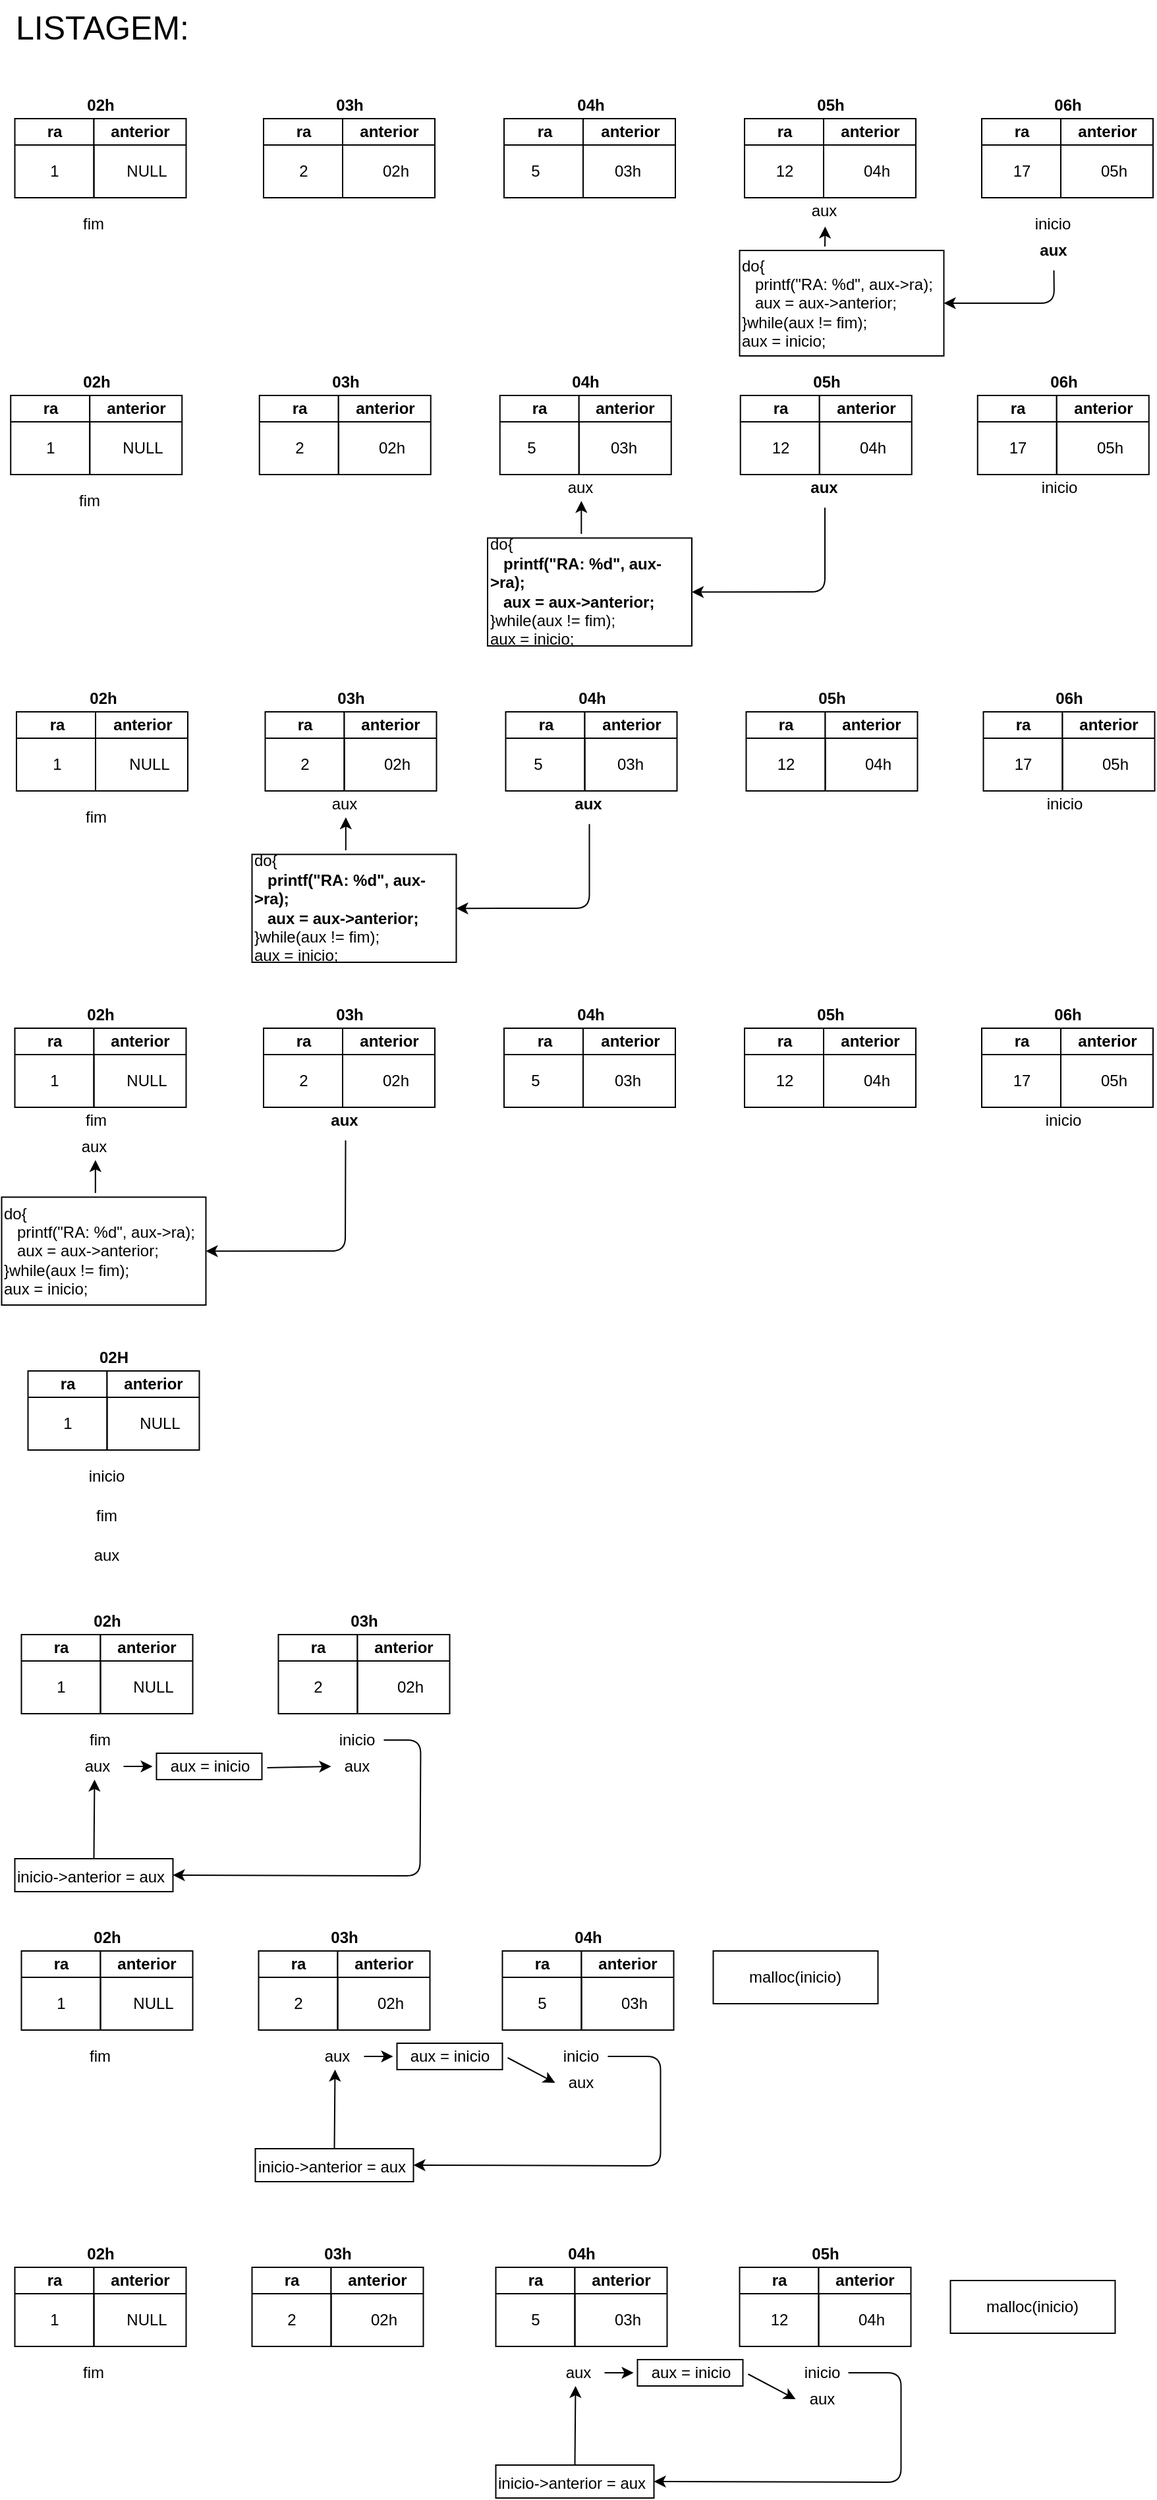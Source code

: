 <mxfile version="13.7.5" type="device"><diagram id="vBoAMnbBVa97UZz-HXDr" name="Page-1"><mxGraphModel dx="2813" dy="2259" grid="1" gridSize="10" guides="1" tooltips="1" connect="1" arrows="1" fold="1" page="0" pageScale="1" pageWidth="827" pageHeight="1169" math="0" shadow="0"><root><mxCell id="0"/><mxCell id="1" parent="0"/><mxCell id="xFKZ6oZt-b82JiaPc8Wr-1" value="&lt;font style=&quot;font-size: 25px&quot;&gt;LISTAGEM:&lt;/font&gt;" style="text;html=1;strokeColor=none;fillColor=none;align=left;verticalAlign=middle;whiteSpace=wrap;rounded=0;strokeWidth=7;" vertex="1" parent="1"><mxGeometry x="-1440" y="-1560" width="410" height="40" as="geometry"/></mxCell><mxCell id="xFKZ6oZt-b82JiaPc8Wr-7" value="inicio" style="text;html=1;strokeColor=none;fillColor=none;align=center;verticalAlign=middle;whiteSpace=wrap;rounded=0;" vertex="1" parent="1"><mxGeometry x="-1388.75" y="-450" width="40" height="20" as="geometry"/></mxCell><mxCell id="xFKZ6oZt-b82JiaPc8Wr-8" value="fim" style="text;html=1;strokeColor=none;fillColor=none;align=center;verticalAlign=middle;whiteSpace=wrap;rounded=0;" vertex="1" parent="1"><mxGeometry x="-1388.75" y="-420" width="40" height="20" as="geometry"/></mxCell><mxCell id="xFKZ6oZt-b82JiaPc8Wr-9" value="aux" style="text;html=1;strokeColor=none;fillColor=none;align=center;verticalAlign=middle;whiteSpace=wrap;rounded=0;" vertex="1" parent="1"><mxGeometry x="-1388.75" y="-390" width="40" height="20" as="geometry"/></mxCell><mxCell id="xFKZ6oZt-b82JiaPc8Wr-10" value="NULL" style="text;html=1;align=center;verticalAlign=middle;resizable=0;points=[];autosize=1;" vertex="1" parent="1"><mxGeometry x="-1353.75" y="-490" width="50" height="20" as="geometry"/></mxCell><mxCell id="xFKZ6oZt-b82JiaPc8Wr-11" value="1" style="text;html=1;align=center;verticalAlign=middle;resizable=0;points=[];autosize=1;" vertex="1" parent="1"><mxGeometry x="-1408.75" y="-490" width="20" height="20" as="geometry"/></mxCell><mxCell id="xFKZ6oZt-b82JiaPc8Wr-39" value="NULL" style="text;html=1;align=center;verticalAlign=middle;resizable=0;points=[];autosize=1;" vertex="1" parent="1"><mxGeometry x="-1358.75" y="-290" width="50" height="20" as="geometry"/></mxCell><mxCell id="xFKZ6oZt-b82JiaPc8Wr-40" value="1" style="text;html=1;align=center;verticalAlign=middle;resizable=0;points=[];autosize=1;" vertex="1" parent="1"><mxGeometry x="-1413.75" y="-290" width="20" height="20" as="geometry"/></mxCell><mxCell id="xFKZ6oZt-b82JiaPc8Wr-53" value="fim" style="text;html=1;strokeColor=none;fillColor=none;align=center;verticalAlign=middle;whiteSpace=wrap;rounded=0;" vertex="1" parent="1"><mxGeometry x="-1393.75" y="-250" width="40" height="20" as="geometry"/></mxCell><mxCell id="xFKZ6oZt-b82JiaPc8Wr-55" value="02h" style="text;html=1;align=center;verticalAlign=middle;resizable=0;points=[];autosize=1;" vertex="1" parent="1"><mxGeometry x="-1158.75" y="-290" width="40" height="20" as="geometry"/></mxCell><mxCell id="xFKZ6oZt-b82JiaPc8Wr-56" value="2" style="text;html=1;align=center;verticalAlign=middle;resizable=0;points=[];autosize=1;" vertex="1" parent="1"><mxGeometry x="-1218.75" y="-290" width="20" height="20" as="geometry"/></mxCell><mxCell id="xFKZ6oZt-b82JiaPc8Wr-62" value="inicio" style="text;html=1;strokeColor=none;fillColor=none;align=center;verticalAlign=middle;whiteSpace=wrap;rounded=0;" vertex="1" parent="1"><mxGeometry x="-1028.75" y="-10" width="40" height="20" as="geometry"/></mxCell><mxCell id="xFKZ6oZt-b82JiaPc8Wr-63" value="NULL" style="text;html=1;align=center;verticalAlign=middle;resizable=0;points=[];autosize=1;" vertex="1" parent="1"><mxGeometry x="-1358.75" y="-50" width="50" height="20" as="geometry"/></mxCell><mxCell id="xFKZ6oZt-b82JiaPc8Wr-64" value="1" style="text;html=1;align=center;verticalAlign=middle;resizable=0;points=[];autosize=1;" vertex="1" parent="1"><mxGeometry x="-1413.75" y="-50" width="20" height="20" as="geometry"/></mxCell><mxCell id="xFKZ6oZt-b82JiaPc8Wr-68" value="fim" style="text;html=1;strokeColor=none;fillColor=none;align=center;verticalAlign=middle;whiteSpace=wrap;rounded=0;" vertex="1" parent="1"><mxGeometry x="-1393.75" y="-10" width="40" height="20" as="geometry"/></mxCell><mxCell id="xFKZ6oZt-b82JiaPc8Wr-69" value="aux" style="text;html=1;strokeColor=none;fillColor=none;align=center;verticalAlign=middle;whiteSpace=wrap;rounded=0;" vertex="1" parent="1"><mxGeometry x="-1028.75" y="10" width="40" height="20" as="geometry"/></mxCell><mxCell id="xFKZ6oZt-b82JiaPc8Wr-76" value="03h" style="text;html=1;align=center;verticalAlign=middle;resizable=0;points=[];autosize=1;" vertex="1" parent="1"><mxGeometry x="-988.75" y="-50" width="40" height="20" as="geometry"/></mxCell><mxCell id="xFKZ6oZt-b82JiaPc8Wr-77" value="5" style="text;html=1;align=center;verticalAlign=middle;resizable=0;points=[];autosize=1;" vertex="1" parent="1"><mxGeometry x="-1048.75" y="-50" width="20" height="20" as="geometry"/></mxCell><mxCell id="xFKZ6oZt-b82JiaPc8Wr-82" value="NULL" style="text;html=1;align=center;verticalAlign=middle;resizable=0;points=[];autosize=1;" vertex="1" parent="1"><mxGeometry x="-1363.75" y="190" width="50" height="20" as="geometry"/></mxCell><mxCell id="xFKZ6oZt-b82JiaPc8Wr-83" value="1" style="text;html=1;align=center;verticalAlign=middle;resizable=0;points=[];autosize=1;" vertex="1" parent="1"><mxGeometry x="-1418.75" y="190" width="20" height="20" as="geometry"/></mxCell><mxCell id="xFKZ6oZt-b82JiaPc8Wr-84" value="fim" style="text;html=1;strokeColor=none;fillColor=none;align=center;verticalAlign=middle;whiteSpace=wrap;rounded=0;" vertex="1" parent="1"><mxGeometry x="-1398.75" y="230" width="40" height="20" as="geometry"/></mxCell><mxCell id="xFKZ6oZt-b82JiaPc8Wr-90" value="03h" style="text;html=1;align=center;verticalAlign=middle;resizable=0;points=[];autosize=1;" vertex="1" parent="1"><mxGeometry x="-993.75" y="190" width="40" height="20" as="geometry"/></mxCell><mxCell id="xFKZ6oZt-b82JiaPc8Wr-91" value="5" style="text;html=1;align=center;verticalAlign=middle;resizable=0;points=[];autosize=1;" vertex="1" parent="1"><mxGeometry x="-1053.75" y="190" width="20" height="20" as="geometry"/></mxCell><mxCell id="xFKZ6oZt-b82JiaPc8Wr-109" value="&lt;div&gt;malloc(inicio)&lt;/div&gt;" style="text;html=1;fillColor=none;align=center;verticalAlign=middle;whiteSpace=wrap;rounded=0;strokeColor=#000000;" vertex="1" parent="1"><mxGeometry x="-908.75" y="-80" width="125" height="40" as="geometry"/></mxCell><mxCell id="xFKZ6oZt-b82JiaPc8Wr-111" value="NULL" style="text;html=1;align=center;verticalAlign=middle;resizable=0;points=[];autosize=1;" vertex="1" parent="1"><mxGeometry x="-1363.75" y="-1440" width="50" height="20" as="geometry"/></mxCell><mxCell id="xFKZ6oZt-b82JiaPc8Wr-112" value="1" style="text;html=1;align=center;verticalAlign=middle;resizable=0;points=[];autosize=1;" vertex="1" parent="1"><mxGeometry x="-1418.75" y="-1440" width="20" height="20" as="geometry"/></mxCell><mxCell id="xFKZ6oZt-b82JiaPc8Wr-113" value="fim" style="text;html=1;strokeColor=none;fillColor=none;align=center;verticalAlign=middle;whiteSpace=wrap;rounded=0;" vertex="1" parent="1"><mxGeometry x="-1398.75" y="-1400" width="40" height="20" as="geometry"/></mxCell><mxCell id="xFKZ6oZt-b82JiaPc8Wr-114" value="03h" style="text;html=1;align=center;verticalAlign=middle;resizable=0;points=[];autosize=1;" vertex="1" parent="1"><mxGeometry x="-993.75" y="-1440" width="40" height="20" as="geometry"/></mxCell><mxCell id="xFKZ6oZt-b82JiaPc8Wr-115" value="5" style="text;html=1;align=center;verticalAlign=middle;resizable=0;points=[];autosize=1;" vertex="1" parent="1"><mxGeometry x="-1053.75" y="-1440" width="20" height="20" as="geometry"/></mxCell><mxCell id="xFKZ6oZt-b82JiaPc8Wr-143" value="inicio-&amp;gt;anterior = aux" style="text;whiteSpace=wrap;html=1;strokeColor=#000000;" vertex="1" parent="1"><mxGeometry x="-1256.25" y="70" width="120" height="25" as="geometry"/></mxCell><mxCell id="xFKZ6oZt-b82JiaPc8Wr-144" value="" style="endArrow=classic;html=1;exitX=1;exitY=0.5;exitDx=0;exitDy=0;entryX=1;entryY=0.5;entryDx=0;entryDy=0;" edge="1" parent="1" source="xFKZ6oZt-b82JiaPc8Wr-62" target="xFKZ6oZt-b82JiaPc8Wr-143"><mxGeometry width="50" height="50" relative="1" as="geometry"><mxPoint x="-858.75" y="-10" as="sourcePoint"/><mxPoint x="-1108.75" y="20" as="targetPoint"/><Array as="points"><mxPoint x="-948.75"/><mxPoint x="-948.75" y="83"/></Array></mxGeometry></mxCell><mxCell id="xFKZ6oZt-b82JiaPc8Wr-146" value="aux" style="text;html=1;strokeColor=none;fillColor=none;align=center;verticalAlign=middle;whiteSpace=wrap;rounded=0;" vertex="1" parent="1"><mxGeometry x="-1213.75" y="-10" width="40" height="20" as="geometry"/></mxCell><mxCell id="xFKZ6oZt-b82JiaPc8Wr-148" value="" style="endArrow=classic;html=1;entryX=0.45;entryY=1;entryDx=0;entryDy=0;entryPerimeter=0;exitX=0.5;exitY=0;exitDx=0;exitDy=0;" edge="1" parent="1" source="xFKZ6oZt-b82JiaPc8Wr-143" target="xFKZ6oZt-b82JiaPc8Wr-146"><mxGeometry width="50" height="50" relative="1" as="geometry"><mxPoint x="-1196.25" y="60" as="sourcePoint"/><mxPoint x="-1195.75" y="20" as="targetPoint"/></mxGeometry></mxCell><mxCell id="xFKZ6oZt-b82JiaPc8Wr-151" value="aux = inicio" style="text;html=1;align=center;verticalAlign=middle;resizable=0;points=[];autosize=1;strokeColor=#000000;" vertex="1" parent="1"><mxGeometry x="-1148.75" y="-10" width="80" height="20" as="geometry"/></mxCell><mxCell id="xFKZ6oZt-b82JiaPc8Wr-154" value="" style="endArrow=classic;html=1;exitX=1;exitY=0.5;exitDx=0;exitDy=0;entryX=-0.037;entryY=0.5;entryDx=0;entryDy=0;entryPerimeter=0;" edge="1" parent="1" source="xFKZ6oZt-b82JiaPc8Wr-146" target="xFKZ6oZt-b82JiaPc8Wr-151"><mxGeometry width="50" height="50" relative="1" as="geometry"><mxPoint x="-648.75" y="40" as="sourcePoint"/><mxPoint x="-598.75" y="-10" as="targetPoint"/></mxGeometry></mxCell><mxCell id="xFKZ6oZt-b82JiaPc8Wr-155" value="" style="endArrow=classic;html=1;exitX=1.05;exitY=0.55;exitDx=0;exitDy=0;exitPerimeter=0;entryX=0;entryY=0.5;entryDx=0;entryDy=0;" edge="1" parent="1" source="xFKZ6oZt-b82JiaPc8Wr-151" target="xFKZ6oZt-b82JiaPc8Wr-69"><mxGeometry width="50" height="50" relative="1" as="geometry"><mxPoint x="-558.75" y="80" as="sourcePoint"/><mxPoint x="-508.75" y="30" as="targetPoint"/></mxGeometry></mxCell><mxCell id="xFKZ6oZt-b82JiaPc8Wr-157" value="inicio" style="text;html=1;strokeColor=none;fillColor=none;align=center;verticalAlign=middle;whiteSpace=wrap;rounded=0;" vertex="1" parent="1"><mxGeometry x="-1198.75" y="-250" width="40" height="20" as="geometry"/></mxCell><mxCell id="xFKZ6oZt-b82JiaPc8Wr-158" value="aux" style="text;html=1;strokeColor=none;fillColor=none;align=center;verticalAlign=middle;whiteSpace=wrap;rounded=0;" vertex="1" parent="1"><mxGeometry x="-1198.75" y="-230" width="40" height="20" as="geometry"/></mxCell><mxCell id="xFKZ6oZt-b82JiaPc8Wr-159" value="inicio-&amp;gt;anterior = aux" style="text;whiteSpace=wrap;html=1;strokeColor=#000000;" vertex="1" parent="1"><mxGeometry x="-1438.75" y="-150" width="120" height="25" as="geometry"/></mxCell><mxCell id="xFKZ6oZt-b82JiaPc8Wr-160" value="" style="endArrow=classic;html=1;entryX=1;entryY=0.5;entryDx=0;entryDy=0;" edge="1" target="xFKZ6oZt-b82JiaPc8Wr-159" parent="1"><mxGeometry width="50" height="50" relative="1" as="geometry"><mxPoint x="-1158.75" y="-240" as="sourcePoint"/><mxPoint x="-1291.25" y="-200" as="targetPoint"/><Array as="points"><mxPoint x="-1130.75" y="-240"/><mxPoint x="-1131.25" y="-137"/></Array></mxGeometry></mxCell><mxCell id="xFKZ6oZt-b82JiaPc8Wr-161" value="aux" style="text;html=1;strokeColor=none;fillColor=none;align=center;verticalAlign=middle;whiteSpace=wrap;rounded=0;fontStyle=0" vertex="1" parent="1"><mxGeometry x="-1396.25" y="-230" width="40" height="20" as="geometry"/></mxCell><mxCell id="xFKZ6oZt-b82JiaPc8Wr-162" value="" style="endArrow=classic;html=1;entryX=0.45;entryY=1;entryDx=0;entryDy=0;entryPerimeter=0;exitX=0.5;exitY=0;exitDx=0;exitDy=0;" edge="1" source="xFKZ6oZt-b82JiaPc8Wr-159" target="xFKZ6oZt-b82JiaPc8Wr-161" parent="1"><mxGeometry width="50" height="50" relative="1" as="geometry"><mxPoint x="-1378.75" y="-160" as="sourcePoint"/><mxPoint x="-1378.25" y="-200" as="targetPoint"/></mxGeometry></mxCell><mxCell id="xFKZ6oZt-b82JiaPc8Wr-163" value="aux = inicio" style="text;html=1;align=center;verticalAlign=middle;resizable=0;points=[];autosize=1;strokeColor=#000000;" vertex="1" parent="1"><mxGeometry x="-1331.25" y="-230" width="80" height="20" as="geometry"/></mxCell><mxCell id="xFKZ6oZt-b82JiaPc8Wr-164" value="" style="endArrow=classic;html=1;exitX=1;exitY=0.5;exitDx=0;exitDy=0;entryX=-0.037;entryY=0.5;entryDx=0;entryDy=0;entryPerimeter=0;" edge="1" source="xFKZ6oZt-b82JiaPc8Wr-161" target="xFKZ6oZt-b82JiaPc8Wr-163" parent="1"><mxGeometry width="50" height="50" relative="1" as="geometry"><mxPoint x="-831.25" y="-180" as="sourcePoint"/><mxPoint x="-781.25" y="-230" as="targetPoint"/></mxGeometry></mxCell><mxCell id="xFKZ6oZt-b82JiaPc8Wr-165" value="" style="endArrow=classic;html=1;exitX=1.05;exitY=0.55;exitDx=0;exitDy=0;exitPerimeter=0;entryX=0;entryY=0.5;entryDx=0;entryDy=0;" edge="1" source="xFKZ6oZt-b82JiaPc8Wr-163" target="xFKZ6oZt-b82JiaPc8Wr-158" parent="1"><mxGeometry width="50" height="50" relative="1" as="geometry"><mxPoint x="-741.25" y="-140" as="sourcePoint"/><mxPoint x="-691.25" y="-190" as="targetPoint"/></mxGeometry></mxCell><mxCell id="xFKZ6oZt-b82JiaPc8Wr-166" value="&lt;div&gt;malloc(inicio)&lt;/div&gt;" style="text;html=1;fillColor=none;align=center;verticalAlign=middle;whiteSpace=wrap;rounded=0;strokeColor=#000000;" vertex="1" parent="1"><mxGeometry x="-728.75" y="170" width="125" height="40" as="geometry"/></mxCell><mxCell id="xFKZ6oZt-b82JiaPc8Wr-167" value="inicio" style="text;html=1;strokeColor=none;fillColor=none;align=center;verticalAlign=middle;whiteSpace=wrap;rounded=0;" vertex="1" parent="1"><mxGeometry x="-846.25" y="230" width="40" height="20" as="geometry"/></mxCell><mxCell id="xFKZ6oZt-b82JiaPc8Wr-168" value="aux" style="text;html=1;strokeColor=none;fillColor=none;align=center;verticalAlign=middle;whiteSpace=wrap;rounded=0;" vertex="1" parent="1"><mxGeometry x="-846.25" y="250" width="40" height="20" as="geometry"/></mxCell><mxCell id="xFKZ6oZt-b82JiaPc8Wr-169" value="inicio-&amp;gt;anterior = aux" style="text;whiteSpace=wrap;html=1;strokeColor=#000000;" vertex="1" parent="1"><mxGeometry x="-1073.75" y="310" width="120" height="25" as="geometry"/></mxCell><mxCell id="xFKZ6oZt-b82JiaPc8Wr-170" value="" style="endArrow=classic;html=1;exitX=1;exitY=0.5;exitDx=0;exitDy=0;entryX=1;entryY=0.5;entryDx=0;entryDy=0;" edge="1" source="xFKZ6oZt-b82JiaPc8Wr-167" target="xFKZ6oZt-b82JiaPc8Wr-169" parent="1"><mxGeometry width="50" height="50" relative="1" as="geometry"><mxPoint x="-676.25" y="230" as="sourcePoint"/><mxPoint x="-926.25" y="260" as="targetPoint"/><Array as="points"><mxPoint x="-766.25" y="240"/><mxPoint x="-766.25" y="323"/></Array></mxGeometry></mxCell><mxCell id="xFKZ6oZt-b82JiaPc8Wr-171" value="aux" style="text;html=1;strokeColor=none;fillColor=none;align=center;verticalAlign=middle;whiteSpace=wrap;rounded=0;" vertex="1" parent="1"><mxGeometry x="-1031.25" y="230" width="40" height="20" as="geometry"/></mxCell><mxCell id="xFKZ6oZt-b82JiaPc8Wr-172" value="" style="endArrow=classic;html=1;entryX=0.45;entryY=1;entryDx=0;entryDy=0;entryPerimeter=0;exitX=0.5;exitY=0;exitDx=0;exitDy=0;" edge="1" source="xFKZ6oZt-b82JiaPc8Wr-169" target="xFKZ6oZt-b82JiaPc8Wr-171" parent="1"><mxGeometry width="50" height="50" relative="1" as="geometry"><mxPoint x="-1013.75" y="300" as="sourcePoint"/><mxPoint x="-1013.25" y="260" as="targetPoint"/></mxGeometry></mxCell><mxCell id="xFKZ6oZt-b82JiaPc8Wr-173" value="aux = inicio" style="text;html=1;align=center;verticalAlign=middle;resizable=0;points=[];autosize=1;strokeColor=#000000;" vertex="1" parent="1"><mxGeometry x="-966.25" y="230" width="80" height="20" as="geometry"/></mxCell><mxCell id="xFKZ6oZt-b82JiaPc8Wr-174" value="" style="endArrow=classic;html=1;exitX=1;exitY=0.5;exitDx=0;exitDy=0;entryX=-0.037;entryY=0.5;entryDx=0;entryDy=0;entryPerimeter=0;" edge="1" source="xFKZ6oZt-b82JiaPc8Wr-171" target="xFKZ6oZt-b82JiaPc8Wr-173" parent="1"><mxGeometry width="50" height="50" relative="1" as="geometry"><mxPoint x="-466.25" y="280" as="sourcePoint"/><mxPoint x="-416.25" y="230" as="targetPoint"/></mxGeometry></mxCell><mxCell id="xFKZ6oZt-b82JiaPc8Wr-175" value="" style="endArrow=classic;html=1;exitX=1.05;exitY=0.55;exitDx=0;exitDy=0;exitPerimeter=0;entryX=0;entryY=0.5;entryDx=0;entryDy=0;" edge="1" source="xFKZ6oZt-b82JiaPc8Wr-173" target="xFKZ6oZt-b82JiaPc8Wr-168" parent="1"><mxGeometry width="50" height="50" relative="1" as="geometry"><mxPoint x="-376.25" y="320" as="sourcePoint"/><mxPoint x="-326.25" y="270" as="targetPoint"/></mxGeometry></mxCell><mxCell id="xFKZ6oZt-b82JiaPc8Wr-176" value="inicio" style="text;html=1;strokeColor=none;fillColor=none;align=center;verticalAlign=middle;whiteSpace=wrap;rounded=0;" vertex="1" parent="1"><mxGeometry x="-671.25" y="-1400" width="40" height="20" as="geometry"/></mxCell><mxCell id="xFKZ6oZt-b82JiaPc8Wr-118" value="02h" style="swimlane;html=1;childLayout=stackLayout;resizeParent=1;resizeParentMax=0;startSize=20;strokeWidth=7;strokeColor=none;" vertex="1" parent="1"><mxGeometry x="-1438.75" y="-1490" width="130" height="80" as="geometry"/></mxCell><mxCell id="xFKZ6oZt-b82JiaPc8Wr-119" value="ra" style="swimlane;html=1;startSize=20;" vertex="1" parent="xFKZ6oZt-b82JiaPc8Wr-118"><mxGeometry y="20" width="60" height="60" as="geometry"/></mxCell><mxCell id="xFKZ6oZt-b82JiaPc8Wr-120" value="anterior" style="swimlane;html=1;startSize=20;" vertex="1" parent="xFKZ6oZt-b82JiaPc8Wr-118"><mxGeometry x="60" y="20" width="70" height="60" as="geometry"><mxRectangle x="60" y="20" width="30" height="60" as="alternateBounds"/></mxGeometry></mxCell><mxCell id="xFKZ6oZt-b82JiaPc8Wr-187" value="&lt;div&gt;aux&lt;/div&gt;" style="text;html=1;align=center;verticalAlign=middle;resizable=0;points=[];autosize=1;fontStyle=1" vertex="1" parent="1"><mxGeometry x="-671.25" y="-1380" width="40" height="20" as="geometry"/></mxCell><mxCell id="xFKZ6oZt-b82JiaPc8Wr-188" value="&lt;div align=&quot;left&quot;&gt;do{&lt;/div&gt;&lt;div align=&quot;left&quot;&gt;&amp;nbsp;&amp;nbsp; printf(&quot;RA: %d&quot;, aux-&amp;gt;ra);&lt;br&gt;&lt;/div&gt;&lt;div&gt;&amp;nbsp;&amp;nbsp; aux = aux-&amp;gt;anterior;&lt;/div&gt;&lt;div&gt;}while(aux != fim);&lt;/div&gt;&lt;div&gt;aux = inicio;&lt;br&gt;&lt;/div&gt;" style="text;html=1;fillColor=none;align=left;verticalAlign=middle;whiteSpace=wrap;rounded=0;strokeColor=#000000;" vertex="1" parent="1"><mxGeometry x="-888.75" y="-1370" width="155" height="80" as="geometry"/></mxCell><mxCell id="xFKZ6oZt-b82JiaPc8Wr-189" value="&lt;div&gt;aux&lt;/div&gt;" style="text;html=1;align=center;verticalAlign=middle;resizable=0;points=[];autosize=1;" vertex="1" parent="1"><mxGeometry x="-840" y="-1410" width="30" height="20" as="geometry"/></mxCell><mxCell id="xFKZ6oZt-b82JiaPc8Wr-129" value="05h" style="swimlane;html=1;childLayout=stackLayout;resizeParent=1;resizeParentMax=0;startSize=20;strokeWidth=7;strokeColor=none;" vertex="1" parent="1"><mxGeometry x="-885" y="-1490" width="130" height="80" as="geometry"/></mxCell><mxCell id="xFKZ6oZt-b82JiaPc8Wr-130" value="ra" style="swimlane;html=1;startSize=20;" vertex="1" parent="xFKZ6oZt-b82JiaPc8Wr-129"><mxGeometry y="20" width="60" height="60" as="geometry"/></mxCell><mxCell id="xFKZ6oZt-b82JiaPc8Wr-131" value="12" style="text;html=1;align=center;verticalAlign=middle;resizable=0;points=[];autosize=1;" vertex="1" parent="xFKZ6oZt-b82JiaPc8Wr-130"><mxGeometry x="15" y="30" width="30" height="20" as="geometry"/></mxCell><mxCell id="xFKZ6oZt-b82JiaPc8Wr-132" value="anterior" style="swimlane;html=1;startSize=20;" vertex="1" parent="xFKZ6oZt-b82JiaPc8Wr-129"><mxGeometry x="60" y="20" width="70" height="60" as="geometry"><mxRectangle x="60" y="20" width="30" height="60" as="alternateBounds"/></mxGeometry></mxCell><mxCell id="xFKZ6oZt-b82JiaPc8Wr-133" value="04h" style="text;html=1;align=center;verticalAlign=middle;resizable=0;points=[];autosize=1;" vertex="1" parent="xFKZ6oZt-b82JiaPc8Wr-132"><mxGeometry x="20" y="30" width="40" height="20" as="geometry"/></mxCell><mxCell id="xFKZ6oZt-b82JiaPc8Wr-121" value="04h" style="swimlane;html=1;childLayout=stackLayout;resizeParent=1;resizeParentMax=0;startSize=20;strokeWidth=7;strokeColor=none;" vertex="1" parent="1"><mxGeometry x="-1067.5" y="-1490" width="130" height="80" as="geometry"/></mxCell><mxCell id="xFKZ6oZt-b82JiaPc8Wr-122" value="ra" style="swimlane;html=1;startSize=20;" vertex="1" parent="xFKZ6oZt-b82JiaPc8Wr-121"><mxGeometry y="20" width="60" height="60" as="geometry"/></mxCell><mxCell id="xFKZ6oZt-b82JiaPc8Wr-123" value="anterior" style="swimlane;html=1;startSize=20;" vertex="1" parent="xFKZ6oZt-b82JiaPc8Wr-121"><mxGeometry x="60" y="20" width="70" height="60" as="geometry"><mxRectangle x="60" y="20" width="30" height="60" as="alternateBounds"/></mxGeometry></mxCell><mxCell id="xFKZ6oZt-b82JiaPc8Wr-124" value="03h" style="swimlane;html=1;childLayout=stackLayout;resizeParent=1;resizeParentMax=0;startSize=20;strokeWidth=7;strokeColor=none;" vertex="1" parent="1"><mxGeometry x="-1250" y="-1490" width="130" height="80" as="geometry"/></mxCell><mxCell id="xFKZ6oZt-b82JiaPc8Wr-125" value="ra" style="swimlane;html=1;startSize=20;" vertex="1" parent="xFKZ6oZt-b82JiaPc8Wr-124"><mxGeometry y="20" width="60" height="60" as="geometry"/></mxCell><mxCell id="xFKZ6oZt-b82JiaPc8Wr-126" value="2" style="text;html=1;align=center;verticalAlign=middle;resizable=0;points=[];autosize=1;" vertex="1" parent="xFKZ6oZt-b82JiaPc8Wr-125"><mxGeometry x="20" y="30" width="20" height="20" as="geometry"/></mxCell><mxCell id="xFKZ6oZt-b82JiaPc8Wr-127" value="anterior" style="swimlane;html=1;startSize=20;" vertex="1" parent="xFKZ6oZt-b82JiaPc8Wr-124"><mxGeometry x="60" y="20" width="70" height="60" as="geometry"><mxRectangle x="60" y="20" width="30" height="60" as="alternateBounds"/></mxGeometry></mxCell><mxCell id="xFKZ6oZt-b82JiaPc8Wr-128" value="02h" style="text;html=1;align=center;verticalAlign=middle;resizable=0;points=[];autosize=1;" vertex="1" parent="xFKZ6oZt-b82JiaPc8Wr-127"><mxGeometry x="20" y="30" width="40" height="20" as="geometry"/></mxCell><mxCell id="xFKZ6oZt-b82JiaPc8Wr-138" value="06h" style="swimlane;html=1;childLayout=stackLayout;resizeParent=1;resizeParentMax=0;startSize=20;strokeWidth=7;strokeColor=none;" vertex="1" parent="1"><mxGeometry x="-705" y="-1490" width="130" height="80" as="geometry"/></mxCell><mxCell id="xFKZ6oZt-b82JiaPc8Wr-139" value="ra" style="swimlane;html=1;startSize=20;" vertex="1" parent="xFKZ6oZt-b82JiaPc8Wr-138"><mxGeometry y="20" width="60" height="60" as="geometry"/></mxCell><mxCell id="xFKZ6oZt-b82JiaPc8Wr-140" value="17" style="text;html=1;align=center;verticalAlign=middle;resizable=0;points=[];autosize=1;" vertex="1" parent="xFKZ6oZt-b82JiaPc8Wr-139"><mxGeometry x="15" y="30" width="30" height="20" as="geometry"/></mxCell><mxCell id="xFKZ6oZt-b82JiaPc8Wr-141" value="anterior" style="swimlane;html=1;startSize=20;" vertex="1" parent="xFKZ6oZt-b82JiaPc8Wr-138"><mxGeometry x="60" y="20" width="70" height="60" as="geometry"><mxRectangle x="60" y="20" width="30" height="60" as="alternateBounds"/></mxGeometry></mxCell><mxCell id="xFKZ6oZt-b82JiaPc8Wr-142" value="05h" style="text;html=1;align=center;verticalAlign=middle;resizable=0;points=[];autosize=1;" vertex="1" parent="xFKZ6oZt-b82JiaPc8Wr-141"><mxGeometry x="20" y="30" width="40" height="20" as="geometry"/></mxCell><mxCell id="xFKZ6oZt-b82JiaPc8Wr-190" value="" style="endArrow=classic;html=1;exitX=0.525;exitY=1.258;exitDx=0;exitDy=0;exitPerimeter=0;entryX=1;entryY=0.5;entryDx=0;entryDy=0;" edge="1" parent="1" source="xFKZ6oZt-b82JiaPc8Wr-187" target="xFKZ6oZt-b82JiaPc8Wr-188"><mxGeometry width="50" height="50" relative="1" as="geometry"><mxPoint x="-590" y="-1280" as="sourcePoint"/><mxPoint x="-540" y="-1330" as="targetPoint"/><Array as="points"><mxPoint x="-650" y="-1330"/></Array></mxGeometry></mxCell><mxCell id="xFKZ6oZt-b82JiaPc8Wr-191" value="" style="endArrow=classic;html=1;entryX=0.539;entryY=1.092;entryDx=0;entryDy=0;entryPerimeter=0;" edge="1" parent="1" target="xFKZ6oZt-b82JiaPc8Wr-189"><mxGeometry width="50" height="50" relative="1" as="geometry"><mxPoint x="-824" y="-1373" as="sourcePoint"/><mxPoint x="-1020" y="-1300" as="targetPoint"/></mxGeometry></mxCell><mxCell id="xFKZ6oZt-b82JiaPc8Wr-192" value="NULL" style="text;html=1;align=center;verticalAlign=middle;resizable=0;points=[];autosize=1;" vertex="1" parent="1"><mxGeometry x="-1366.88" y="-1230" width="50" height="20" as="geometry"/></mxCell><mxCell id="xFKZ6oZt-b82JiaPc8Wr-193" value="1" style="text;html=1;align=center;verticalAlign=middle;resizable=0;points=[];autosize=1;" vertex="1" parent="1"><mxGeometry x="-1421.88" y="-1230" width="20" height="20" as="geometry"/></mxCell><mxCell id="xFKZ6oZt-b82JiaPc8Wr-194" value="fim" style="text;html=1;strokeColor=none;fillColor=none;align=center;verticalAlign=middle;whiteSpace=wrap;rounded=0;" vertex="1" parent="1"><mxGeometry x="-1401.88" y="-1190" width="40" height="20" as="geometry"/></mxCell><mxCell id="xFKZ6oZt-b82JiaPc8Wr-195" value="03h" style="text;html=1;align=center;verticalAlign=middle;resizable=0;points=[];autosize=1;" vertex="1" parent="1"><mxGeometry x="-996.88" y="-1230" width="40" height="20" as="geometry"/></mxCell><mxCell id="xFKZ6oZt-b82JiaPc8Wr-196" value="5" style="text;html=1;align=center;verticalAlign=middle;resizable=0;points=[];autosize=1;" vertex="1" parent="1"><mxGeometry x="-1056.88" y="-1230" width="20" height="20" as="geometry"/></mxCell><mxCell id="xFKZ6oZt-b82JiaPc8Wr-197" value="inicio" style="text;html=1;strokeColor=none;fillColor=none;align=center;verticalAlign=middle;whiteSpace=wrap;rounded=0;" vertex="1" parent="1"><mxGeometry x="-666.25" y="-1200" width="40" height="20" as="geometry"/></mxCell><mxCell id="xFKZ6oZt-b82JiaPc8Wr-201" value="&lt;div&gt;aux&lt;/div&gt;" style="text;html=1;align=center;verticalAlign=middle;resizable=0;points=[];autosize=1;fontStyle=1" vertex="1" parent="1"><mxGeometry x="-845" y="-1200" width="40" height="20" as="geometry"/></mxCell><mxCell id="xFKZ6oZt-b82JiaPc8Wr-202" value="&lt;div align=&quot;left&quot;&gt;do{&lt;/div&gt;&lt;div align=&quot;left&quot;&gt;&amp;nbsp;&amp;nbsp; &lt;b&gt;printf(&quot;RA: %d&quot;, aux-&amp;gt;ra);&lt;br&gt;&lt;/b&gt;&lt;/div&gt;&lt;div&gt;&lt;b&gt;&amp;nbsp;&amp;nbsp; aux = aux-&amp;gt;anterior;&lt;/b&gt;&lt;/div&gt;&lt;div&gt;}while(aux != fim);&lt;/div&gt;&lt;div&gt;aux = inicio;&lt;br&gt;&lt;/div&gt;" style="text;html=1;fillColor=none;align=left;verticalAlign=middle;whiteSpace=wrap;rounded=0;strokeColor=#000000;" vertex="1" parent="1"><mxGeometry x="-1080" y="-1151.84" width="155" height="81.84" as="geometry"/></mxCell><mxCell id="xFKZ6oZt-b82JiaPc8Wr-203" value="&lt;div&gt;aux&lt;/div&gt;" style="text;html=1;align=center;verticalAlign=middle;resizable=0;points=[];autosize=1;" vertex="1" parent="1"><mxGeometry x="-1025" y="-1200" width="30" height="20" as="geometry"/></mxCell><mxCell id="xFKZ6oZt-b82JiaPc8Wr-222" value="" style="endArrow=classic;html=1;exitX=0.525;exitY=1.258;exitDx=0;exitDy=0;exitPerimeter=0;entryX=1;entryY=0.5;entryDx=0;entryDy=0;" edge="1" source="xFKZ6oZt-b82JiaPc8Wr-201" target="xFKZ6oZt-b82JiaPc8Wr-202" parent="1"><mxGeometry width="50" height="50" relative="1" as="geometry"><mxPoint x="-775" y="-1071.84" as="sourcePoint"/><mxPoint x="-725" y="-1121.84" as="targetPoint"/><Array as="points"><mxPoint x="-824" y="-1111"/></Array></mxGeometry></mxCell><mxCell id="xFKZ6oZt-b82JiaPc8Wr-223" value="" style="endArrow=classic;html=1;entryX=0.539;entryY=1.092;entryDx=0;entryDy=0;entryPerimeter=0;exitX=0.459;exitY=-0.039;exitDx=0;exitDy=0;exitPerimeter=0;" edge="1" source="xFKZ6oZt-b82JiaPc8Wr-202" parent="1"><mxGeometry width="50" height="50" relative="1" as="geometry"><mxPoint x="-1009" y="-1161.84" as="sourcePoint"/><mxPoint x="-1008.83" y="-1180.0" as="targetPoint"/></mxGeometry></mxCell><mxCell id="xFKZ6oZt-b82JiaPc8Wr-198" value="02h" style="swimlane;html=1;childLayout=stackLayout;resizeParent=1;resizeParentMax=0;startSize=20;strokeWidth=7;strokeColor=none;" vertex="1" parent="1"><mxGeometry x="-1441.88" y="-1280" width="130" height="80" as="geometry"/></mxCell><mxCell id="xFKZ6oZt-b82JiaPc8Wr-199" value="ra" style="swimlane;html=1;startSize=20;" vertex="1" parent="xFKZ6oZt-b82JiaPc8Wr-198"><mxGeometry y="20" width="60" height="60" as="geometry"/></mxCell><mxCell id="xFKZ6oZt-b82JiaPc8Wr-200" value="anterior" style="swimlane;html=1;startSize=20;" vertex="1" parent="xFKZ6oZt-b82JiaPc8Wr-198"><mxGeometry x="60" y="20" width="70" height="60" as="geometry"><mxRectangle x="60" y="20" width="30" height="60" as="alternateBounds"/></mxGeometry></mxCell><mxCell id="xFKZ6oZt-b82JiaPc8Wr-204" value="05h" style="swimlane;html=1;childLayout=stackLayout;resizeParent=1;resizeParentMax=0;startSize=20;strokeWidth=7;strokeColor=none;" vertex="1" parent="1"><mxGeometry x="-888.13" y="-1280" width="130" height="80" as="geometry"/></mxCell><mxCell id="xFKZ6oZt-b82JiaPc8Wr-205" value="ra" style="swimlane;html=1;startSize=20;" vertex="1" parent="xFKZ6oZt-b82JiaPc8Wr-204"><mxGeometry y="20" width="60" height="60" as="geometry"/></mxCell><mxCell id="xFKZ6oZt-b82JiaPc8Wr-206" value="12" style="text;html=1;align=center;verticalAlign=middle;resizable=0;points=[];autosize=1;" vertex="1" parent="xFKZ6oZt-b82JiaPc8Wr-205"><mxGeometry x="15" y="30" width="30" height="20" as="geometry"/></mxCell><mxCell id="xFKZ6oZt-b82JiaPc8Wr-207" value="anterior" style="swimlane;html=1;startSize=20;" vertex="1" parent="xFKZ6oZt-b82JiaPc8Wr-204"><mxGeometry x="60" y="20" width="70" height="60" as="geometry"><mxRectangle x="60" y="20" width="30" height="60" as="alternateBounds"/></mxGeometry></mxCell><mxCell id="xFKZ6oZt-b82JiaPc8Wr-208" value="04h" style="text;html=1;align=center;verticalAlign=middle;resizable=0;points=[];autosize=1;" vertex="1" parent="xFKZ6oZt-b82JiaPc8Wr-207"><mxGeometry x="20" y="30" width="40" height="20" as="geometry"/></mxCell><mxCell id="xFKZ6oZt-b82JiaPc8Wr-209" value="04h" style="swimlane;html=1;childLayout=stackLayout;resizeParent=1;resizeParentMax=0;startSize=20;strokeWidth=7;strokeColor=none;" vertex="1" parent="1"><mxGeometry x="-1070.63" y="-1280" width="130" height="80" as="geometry"/></mxCell><mxCell id="xFKZ6oZt-b82JiaPc8Wr-210" value="ra" style="swimlane;html=1;startSize=20;" vertex="1" parent="xFKZ6oZt-b82JiaPc8Wr-209"><mxGeometry y="20" width="60" height="60" as="geometry"/></mxCell><mxCell id="xFKZ6oZt-b82JiaPc8Wr-211" value="anterior" style="swimlane;html=1;startSize=20;" vertex="1" parent="xFKZ6oZt-b82JiaPc8Wr-209"><mxGeometry x="60" y="20" width="70" height="60" as="geometry"><mxRectangle x="60" y="20" width="30" height="60" as="alternateBounds"/></mxGeometry></mxCell><mxCell id="xFKZ6oZt-b82JiaPc8Wr-212" value="03h" style="swimlane;html=1;childLayout=stackLayout;resizeParent=1;resizeParentMax=0;startSize=20;strokeWidth=7;strokeColor=none;" vertex="1" parent="1"><mxGeometry x="-1253.13" y="-1280" width="130" height="80" as="geometry"/></mxCell><mxCell id="xFKZ6oZt-b82JiaPc8Wr-213" value="ra" style="swimlane;html=1;startSize=20;" vertex="1" parent="xFKZ6oZt-b82JiaPc8Wr-212"><mxGeometry y="20" width="60" height="60" as="geometry"/></mxCell><mxCell id="xFKZ6oZt-b82JiaPc8Wr-214" value="2" style="text;html=1;align=center;verticalAlign=middle;resizable=0;points=[];autosize=1;" vertex="1" parent="xFKZ6oZt-b82JiaPc8Wr-213"><mxGeometry x="20" y="30" width="20" height="20" as="geometry"/></mxCell><mxCell id="xFKZ6oZt-b82JiaPc8Wr-215" value="anterior" style="swimlane;html=1;startSize=20;" vertex="1" parent="xFKZ6oZt-b82JiaPc8Wr-212"><mxGeometry x="60" y="20" width="70" height="60" as="geometry"><mxRectangle x="60" y="20" width="30" height="60" as="alternateBounds"/></mxGeometry></mxCell><mxCell id="xFKZ6oZt-b82JiaPc8Wr-216" value="02h" style="text;html=1;align=center;verticalAlign=middle;resizable=0;points=[];autosize=1;" vertex="1" parent="xFKZ6oZt-b82JiaPc8Wr-215"><mxGeometry x="20" y="30" width="40" height="20" as="geometry"/></mxCell><mxCell id="xFKZ6oZt-b82JiaPc8Wr-217" value="06h" style="swimlane;html=1;childLayout=stackLayout;resizeParent=1;resizeParentMax=0;startSize=20;strokeWidth=7;strokeColor=none;" vertex="1" parent="1"><mxGeometry x="-708.13" y="-1280" width="130" height="80" as="geometry"/></mxCell><mxCell id="xFKZ6oZt-b82JiaPc8Wr-218" value="ra" style="swimlane;html=1;startSize=20;" vertex="1" parent="xFKZ6oZt-b82JiaPc8Wr-217"><mxGeometry y="20" width="60" height="60" as="geometry"/></mxCell><mxCell id="xFKZ6oZt-b82JiaPc8Wr-219" value="17" style="text;html=1;align=center;verticalAlign=middle;resizable=0;points=[];autosize=1;" vertex="1" parent="xFKZ6oZt-b82JiaPc8Wr-218"><mxGeometry x="15" y="30" width="30" height="20" as="geometry"/></mxCell><mxCell id="xFKZ6oZt-b82JiaPc8Wr-220" value="anterior" style="swimlane;html=1;startSize=20;" vertex="1" parent="xFKZ6oZt-b82JiaPc8Wr-217"><mxGeometry x="60" y="20" width="70" height="60" as="geometry"><mxRectangle x="60" y="20" width="30" height="60" as="alternateBounds"/></mxGeometry></mxCell><mxCell id="xFKZ6oZt-b82JiaPc8Wr-221" value="05h" style="text;html=1;align=center;verticalAlign=middle;resizable=0;points=[];autosize=1;" vertex="1" parent="xFKZ6oZt-b82JiaPc8Wr-220"><mxGeometry x="20" y="30" width="40" height="20" as="geometry"/></mxCell><mxCell id="xFKZ6oZt-b82JiaPc8Wr-2" value="02H" style="swimlane;html=1;childLayout=stackLayout;resizeParent=1;resizeParentMax=0;startSize=20;strokeWidth=7;strokeColor=none;" vertex="1" parent="1"><mxGeometry x="-1428.75" y="-540" width="130" height="80" as="geometry"/></mxCell><mxCell id="xFKZ6oZt-b82JiaPc8Wr-3" value="ra" style="swimlane;html=1;startSize=20;" vertex="1" parent="xFKZ6oZt-b82JiaPc8Wr-2"><mxGeometry y="20" width="60" height="60" as="geometry"/></mxCell><mxCell id="xFKZ6oZt-b82JiaPc8Wr-4" value="anterior" style="swimlane;html=1;startSize=20;" vertex="1" parent="xFKZ6oZt-b82JiaPc8Wr-2"><mxGeometry x="60" y="20" width="70" height="60" as="geometry"><mxRectangle x="60" y="20" width="30" height="60" as="alternateBounds"/></mxGeometry></mxCell><mxCell id="xFKZ6oZt-b82JiaPc8Wr-41" value="02h" style="swimlane;html=1;childLayout=stackLayout;resizeParent=1;resizeParentMax=0;startSize=20;strokeWidth=7;strokeColor=none;" vertex="1" parent="1"><mxGeometry x="-1433.75" y="-340" width="130" height="80" as="geometry"/></mxCell><mxCell id="xFKZ6oZt-b82JiaPc8Wr-42" value="ra" style="swimlane;html=1;startSize=20;" vertex="1" parent="xFKZ6oZt-b82JiaPc8Wr-41"><mxGeometry y="20" width="60" height="60" as="geometry"/></mxCell><mxCell id="xFKZ6oZt-b82JiaPc8Wr-43" value="anterior" style="swimlane;html=1;startSize=20;" vertex="1" parent="xFKZ6oZt-b82JiaPc8Wr-41"><mxGeometry x="60" y="20" width="70" height="60" as="geometry"><mxRectangle x="60" y="20" width="30" height="60" as="alternateBounds"/></mxGeometry></mxCell><mxCell id="xFKZ6oZt-b82JiaPc8Wr-57" value="03h" style="swimlane;html=1;childLayout=stackLayout;resizeParent=1;resizeParentMax=0;startSize=20;strokeWidth=7;strokeColor=none;" vertex="1" parent="1"><mxGeometry x="-1238.75" y="-340" width="130" height="80" as="geometry"/></mxCell><mxCell id="xFKZ6oZt-b82JiaPc8Wr-58" value="ra" style="swimlane;html=1;startSize=20;" vertex="1" parent="xFKZ6oZt-b82JiaPc8Wr-57"><mxGeometry y="20" width="60" height="60" as="geometry"/></mxCell><mxCell id="xFKZ6oZt-b82JiaPc8Wr-59" value="anterior" style="swimlane;html=1;startSize=20;" vertex="1" parent="xFKZ6oZt-b82JiaPc8Wr-57"><mxGeometry x="60" y="20" width="70" height="60" as="geometry"><mxRectangle x="60" y="20" width="30" height="60" as="alternateBounds"/></mxGeometry></mxCell><mxCell id="xFKZ6oZt-b82JiaPc8Wr-65" value="02h" style="swimlane;html=1;childLayout=stackLayout;resizeParent=1;resizeParentMax=0;startSize=20;strokeWidth=7;strokeColor=none;" vertex="1" parent="1"><mxGeometry x="-1433.75" y="-100" width="130" height="80" as="geometry"/></mxCell><mxCell id="xFKZ6oZt-b82JiaPc8Wr-66" value="ra" style="swimlane;html=1;startSize=20;" vertex="1" parent="xFKZ6oZt-b82JiaPc8Wr-65"><mxGeometry y="20" width="60" height="60" as="geometry"/></mxCell><mxCell id="xFKZ6oZt-b82JiaPc8Wr-67" value="anterior" style="swimlane;html=1;startSize=20;" vertex="1" parent="xFKZ6oZt-b82JiaPc8Wr-65"><mxGeometry x="60" y="20" width="70" height="60" as="geometry"><mxRectangle x="60" y="20" width="30" height="60" as="alternateBounds"/></mxGeometry></mxCell><mxCell id="xFKZ6oZt-b82JiaPc8Wr-78" value="04h" style="swimlane;html=1;childLayout=stackLayout;resizeParent=1;resizeParentMax=0;startSize=20;strokeWidth=7;strokeColor=none;" vertex="1" parent="1"><mxGeometry x="-1068.75" y="-100" width="130" height="80" as="geometry"/></mxCell><mxCell id="xFKZ6oZt-b82JiaPc8Wr-79" value="ra" style="swimlane;html=1;startSize=20;" vertex="1" parent="xFKZ6oZt-b82JiaPc8Wr-78"><mxGeometry y="20" width="60" height="60" as="geometry"/></mxCell><mxCell id="xFKZ6oZt-b82JiaPc8Wr-80" value="anterior" style="swimlane;html=1;startSize=20;" vertex="1" parent="xFKZ6oZt-b82JiaPc8Wr-78"><mxGeometry x="60" y="20" width="70" height="60" as="geometry"><mxRectangle x="60" y="20" width="30" height="60" as="alternateBounds"/></mxGeometry></mxCell><mxCell id="xFKZ6oZt-b82JiaPc8Wr-72" value="03h" style="swimlane;html=1;childLayout=stackLayout;resizeParent=1;resizeParentMax=0;startSize=20;strokeWidth=7;strokeColor=none;" vertex="1" parent="1"><mxGeometry x="-1253.75" y="-100" width="130" height="80" as="geometry"/></mxCell><mxCell id="xFKZ6oZt-b82JiaPc8Wr-73" value="ra" style="swimlane;html=1;startSize=20;" vertex="1" parent="xFKZ6oZt-b82JiaPc8Wr-72"><mxGeometry y="20" width="60" height="60" as="geometry"/></mxCell><mxCell id="xFKZ6oZt-b82JiaPc8Wr-71" value="2" style="text;html=1;align=center;verticalAlign=middle;resizable=0;points=[];autosize=1;" vertex="1" parent="xFKZ6oZt-b82JiaPc8Wr-73"><mxGeometry x="20" y="30" width="20" height="20" as="geometry"/></mxCell><mxCell id="xFKZ6oZt-b82JiaPc8Wr-74" value="anterior" style="swimlane;html=1;startSize=20;" vertex="1" parent="xFKZ6oZt-b82JiaPc8Wr-72"><mxGeometry x="60" y="20" width="70" height="60" as="geometry"><mxRectangle x="60" y="20" width="30" height="60" as="alternateBounds"/></mxGeometry></mxCell><mxCell id="xFKZ6oZt-b82JiaPc8Wr-70" value="02h" style="text;html=1;align=center;verticalAlign=middle;resizable=0;points=[];autosize=1;" vertex="1" parent="xFKZ6oZt-b82JiaPc8Wr-74"><mxGeometry x="20" y="30" width="40" height="20" as="geometry"/></mxCell><mxCell id="xFKZ6oZt-b82JiaPc8Wr-87" value="02h" style="swimlane;html=1;childLayout=stackLayout;resizeParent=1;resizeParentMax=0;startSize=20;strokeWidth=7;strokeColor=none;" vertex="1" parent="1"><mxGeometry x="-1438.75" y="140" width="130" height="80" as="geometry"/></mxCell><mxCell id="xFKZ6oZt-b82JiaPc8Wr-88" value="ra" style="swimlane;html=1;startSize=20;" vertex="1" parent="xFKZ6oZt-b82JiaPc8Wr-87"><mxGeometry y="20" width="60" height="60" as="geometry"/></mxCell><mxCell id="xFKZ6oZt-b82JiaPc8Wr-89" value="anterior" style="swimlane;html=1;startSize=20;" vertex="1" parent="xFKZ6oZt-b82JiaPc8Wr-87"><mxGeometry x="60" y="20" width="70" height="60" as="geometry"><mxRectangle x="60" y="20" width="30" height="60" as="alternateBounds"/></mxGeometry></mxCell><mxCell id="xFKZ6oZt-b82JiaPc8Wr-92" value="04h" style="swimlane;html=1;childLayout=stackLayout;resizeParent=1;resizeParentMax=0;startSize=20;strokeWidth=7;strokeColor=none;" vertex="1" parent="1"><mxGeometry x="-1073.75" y="140" width="130" height="80" as="geometry"/></mxCell><mxCell id="xFKZ6oZt-b82JiaPc8Wr-93" value="ra" style="swimlane;html=1;startSize=20;" vertex="1" parent="xFKZ6oZt-b82JiaPc8Wr-92"><mxGeometry y="20" width="60" height="60" as="geometry"/></mxCell><mxCell id="xFKZ6oZt-b82JiaPc8Wr-94" value="anterior" style="swimlane;html=1;startSize=20;" vertex="1" parent="xFKZ6oZt-b82JiaPc8Wr-92"><mxGeometry x="60" y="20" width="70" height="60" as="geometry"><mxRectangle x="60" y="20" width="30" height="60" as="alternateBounds"/></mxGeometry></mxCell><mxCell id="xFKZ6oZt-b82JiaPc8Wr-95" value="03h" style="swimlane;html=1;childLayout=stackLayout;resizeParent=1;resizeParentMax=0;startSize=20;strokeWidth=7;strokeColor=none;" vertex="1" parent="1"><mxGeometry x="-1258.75" y="140" width="130" height="80" as="geometry"/></mxCell><mxCell id="xFKZ6oZt-b82JiaPc8Wr-96" value="ra" style="swimlane;html=1;startSize=20;" vertex="1" parent="xFKZ6oZt-b82JiaPc8Wr-95"><mxGeometry y="20" width="60" height="60" as="geometry"/></mxCell><mxCell id="xFKZ6oZt-b82JiaPc8Wr-97" value="2" style="text;html=1;align=center;verticalAlign=middle;resizable=0;points=[];autosize=1;" vertex="1" parent="xFKZ6oZt-b82JiaPc8Wr-96"><mxGeometry x="20" y="30" width="20" height="20" as="geometry"/></mxCell><mxCell id="xFKZ6oZt-b82JiaPc8Wr-98" value="anterior" style="swimlane;html=1;startSize=20;" vertex="1" parent="xFKZ6oZt-b82JiaPc8Wr-95"><mxGeometry x="60" y="20" width="70" height="60" as="geometry"><mxRectangle x="60" y="20" width="30" height="60" as="alternateBounds"/></mxGeometry></mxCell><mxCell id="xFKZ6oZt-b82JiaPc8Wr-99" value="02h" style="text;html=1;align=center;verticalAlign=middle;resizable=0;points=[];autosize=1;" vertex="1" parent="xFKZ6oZt-b82JiaPc8Wr-98"><mxGeometry x="20" y="30" width="40" height="20" as="geometry"/></mxCell><mxCell id="xFKZ6oZt-b82JiaPc8Wr-100" value="05h" style="swimlane;html=1;childLayout=stackLayout;resizeParent=1;resizeParentMax=0;startSize=20;strokeWidth=7;strokeColor=none;" vertex="1" parent="1"><mxGeometry x="-888.75" y="140" width="130" height="80" as="geometry"/></mxCell><mxCell id="xFKZ6oZt-b82JiaPc8Wr-101" value="ra" style="swimlane;html=1;startSize=20;" vertex="1" parent="xFKZ6oZt-b82JiaPc8Wr-100"><mxGeometry y="20" width="60" height="60" as="geometry"/></mxCell><mxCell id="xFKZ6oZt-b82JiaPc8Wr-102" value="12" style="text;html=1;align=center;verticalAlign=middle;resizable=0;points=[];autosize=1;" vertex="1" parent="xFKZ6oZt-b82JiaPc8Wr-101"><mxGeometry x="15" y="30" width="30" height="20" as="geometry"/></mxCell><mxCell id="xFKZ6oZt-b82JiaPc8Wr-103" value="anterior" style="swimlane;html=1;startSize=20;" vertex="1" parent="xFKZ6oZt-b82JiaPc8Wr-100"><mxGeometry x="60" y="20" width="70" height="60" as="geometry"><mxRectangle x="60" y="20" width="30" height="60" as="alternateBounds"/></mxGeometry></mxCell><mxCell id="xFKZ6oZt-b82JiaPc8Wr-104" value="04h" style="text;html=1;align=center;verticalAlign=middle;resizable=0;points=[];autosize=1;" vertex="1" parent="xFKZ6oZt-b82JiaPc8Wr-103"><mxGeometry x="20" y="30" width="40" height="20" as="geometry"/></mxCell><mxCell id="xFKZ6oZt-b82JiaPc8Wr-225" value="NULL" style="text;html=1;align=center;verticalAlign=middle;resizable=0;points=[];autosize=1;" vertex="1" parent="1"><mxGeometry x="-1362.5" y="-990" width="50" height="20" as="geometry"/></mxCell><mxCell id="xFKZ6oZt-b82JiaPc8Wr-226" value="1" style="text;html=1;align=center;verticalAlign=middle;resizable=0;points=[];autosize=1;" vertex="1" parent="1"><mxGeometry x="-1417.5" y="-990" width="20" height="20" as="geometry"/></mxCell><mxCell id="xFKZ6oZt-b82JiaPc8Wr-227" value="fim" style="text;html=1;strokeColor=none;fillColor=none;align=center;verticalAlign=middle;whiteSpace=wrap;rounded=0;" vertex="1" parent="1"><mxGeometry x="-1397.5" y="-950" width="40" height="20" as="geometry"/></mxCell><mxCell id="xFKZ6oZt-b82JiaPc8Wr-228" value="03h" style="text;html=1;align=center;verticalAlign=middle;resizable=0;points=[];autosize=1;" vertex="1" parent="1"><mxGeometry x="-992.5" y="-990" width="40" height="20" as="geometry"/></mxCell><mxCell id="xFKZ6oZt-b82JiaPc8Wr-229" value="5" style="text;html=1;align=center;verticalAlign=middle;resizable=0;points=[];autosize=1;" vertex="1" parent="1"><mxGeometry x="-1052.5" y="-990" width="20" height="20" as="geometry"/></mxCell><mxCell id="xFKZ6oZt-b82JiaPc8Wr-230" value="inicio" style="text;html=1;strokeColor=none;fillColor=none;align=center;verticalAlign=middle;whiteSpace=wrap;rounded=0;" vertex="1" parent="1"><mxGeometry x="-661.87" y="-960" width="40" height="20" as="geometry"/></mxCell><mxCell id="xFKZ6oZt-b82JiaPc8Wr-231" value="&lt;div&gt;aux&lt;/div&gt;" style="text;html=1;align=center;verticalAlign=middle;resizable=0;points=[];autosize=1;fontStyle=1" vertex="1" parent="1"><mxGeometry x="-1023.75" y="-960" width="40" height="20" as="geometry"/></mxCell><mxCell id="xFKZ6oZt-b82JiaPc8Wr-232" value="&lt;div align=&quot;left&quot;&gt;do{&lt;/div&gt;&lt;div align=&quot;left&quot;&gt;&amp;nbsp;&amp;nbsp; &lt;b&gt;printf(&quot;RA: %d&quot;, aux-&amp;gt;ra);&lt;br&gt;&lt;/b&gt;&lt;/div&gt;&lt;div&gt;&lt;b&gt;&amp;nbsp;&amp;nbsp; aux = aux-&amp;gt;anterior;&lt;/b&gt;&lt;/div&gt;&lt;div&gt;}while(aux != fim);&lt;/div&gt;&lt;div&gt;aux = inicio;&lt;br&gt;&lt;/div&gt;" style="text;html=1;fillColor=none;align=left;verticalAlign=middle;whiteSpace=wrap;rounded=0;strokeColor=#000000;" vertex="1" parent="1"><mxGeometry x="-1258.75" y="-911.84" width="155" height="81.84" as="geometry"/></mxCell><mxCell id="xFKZ6oZt-b82JiaPc8Wr-233" value="&lt;div&gt;aux&lt;/div&gt;" style="text;html=1;align=center;verticalAlign=middle;resizable=0;points=[];autosize=1;" vertex="1" parent="1"><mxGeometry x="-1203.75" y="-960" width="30" height="20" as="geometry"/></mxCell><mxCell id="xFKZ6oZt-b82JiaPc8Wr-234" value="" style="endArrow=classic;html=1;exitX=0.525;exitY=1.258;exitDx=0;exitDy=0;exitPerimeter=0;entryX=1;entryY=0.5;entryDx=0;entryDy=0;" edge="1" source="xFKZ6oZt-b82JiaPc8Wr-231" target="xFKZ6oZt-b82JiaPc8Wr-232" parent="1"><mxGeometry width="50" height="50" relative="1" as="geometry"><mxPoint x="-953.75" y="-831.84" as="sourcePoint"/><mxPoint x="-903.75" y="-881.84" as="targetPoint"/><Array as="points"><mxPoint x="-1002.75" y="-871"/></Array></mxGeometry></mxCell><mxCell id="xFKZ6oZt-b82JiaPc8Wr-235" value="" style="endArrow=classic;html=1;entryX=0.539;entryY=1.092;entryDx=0;entryDy=0;entryPerimeter=0;exitX=0.459;exitY=-0.039;exitDx=0;exitDy=0;exitPerimeter=0;" edge="1" source="xFKZ6oZt-b82JiaPc8Wr-232" parent="1"><mxGeometry width="50" height="50" relative="1" as="geometry"><mxPoint x="-1187.75" y="-921.84" as="sourcePoint"/><mxPoint x="-1187.58" y="-940.0" as="targetPoint"/></mxGeometry></mxCell><mxCell id="xFKZ6oZt-b82JiaPc8Wr-236" value="02h" style="swimlane;html=1;childLayout=stackLayout;resizeParent=1;resizeParentMax=0;startSize=20;strokeWidth=7;strokeColor=none;" vertex="1" parent="1"><mxGeometry x="-1437.5" y="-1040" width="130" height="80" as="geometry"/></mxCell><mxCell id="xFKZ6oZt-b82JiaPc8Wr-237" value="ra" style="swimlane;html=1;startSize=20;" vertex="1" parent="xFKZ6oZt-b82JiaPc8Wr-236"><mxGeometry y="20" width="60" height="60" as="geometry"/></mxCell><mxCell id="xFKZ6oZt-b82JiaPc8Wr-238" value="anterior" style="swimlane;html=1;startSize=20;" vertex="1" parent="xFKZ6oZt-b82JiaPc8Wr-236"><mxGeometry x="60" y="20" width="70" height="60" as="geometry"><mxRectangle x="60" y="20" width="30" height="60" as="alternateBounds"/></mxGeometry></mxCell><mxCell id="xFKZ6oZt-b82JiaPc8Wr-239" value="05h" style="swimlane;html=1;childLayout=stackLayout;resizeParent=1;resizeParentMax=0;startSize=20;strokeWidth=7;strokeColor=none;" vertex="1" parent="1"><mxGeometry x="-883.75" y="-1040" width="130" height="80" as="geometry"/></mxCell><mxCell id="xFKZ6oZt-b82JiaPc8Wr-240" value="ra" style="swimlane;html=1;startSize=20;" vertex="1" parent="xFKZ6oZt-b82JiaPc8Wr-239"><mxGeometry y="20" width="60" height="60" as="geometry"/></mxCell><mxCell id="xFKZ6oZt-b82JiaPc8Wr-241" value="12" style="text;html=1;align=center;verticalAlign=middle;resizable=0;points=[];autosize=1;" vertex="1" parent="xFKZ6oZt-b82JiaPc8Wr-240"><mxGeometry x="15" y="30" width="30" height="20" as="geometry"/></mxCell><mxCell id="xFKZ6oZt-b82JiaPc8Wr-242" value="anterior" style="swimlane;html=1;startSize=20;" vertex="1" parent="xFKZ6oZt-b82JiaPc8Wr-239"><mxGeometry x="60" y="20" width="70" height="60" as="geometry"><mxRectangle x="60" y="20" width="30" height="60" as="alternateBounds"/></mxGeometry></mxCell><mxCell id="xFKZ6oZt-b82JiaPc8Wr-243" value="04h" style="text;html=1;align=center;verticalAlign=middle;resizable=0;points=[];autosize=1;" vertex="1" parent="xFKZ6oZt-b82JiaPc8Wr-242"><mxGeometry x="20" y="30" width="40" height="20" as="geometry"/></mxCell><mxCell id="xFKZ6oZt-b82JiaPc8Wr-244" value="04h" style="swimlane;html=1;childLayout=stackLayout;resizeParent=1;resizeParentMax=0;startSize=20;strokeWidth=7;strokeColor=none;" vertex="1" parent="1"><mxGeometry x="-1066.25" y="-1040" width="130" height="80" as="geometry"/></mxCell><mxCell id="xFKZ6oZt-b82JiaPc8Wr-245" value="ra" style="swimlane;html=1;startSize=20;" vertex="1" parent="xFKZ6oZt-b82JiaPc8Wr-244"><mxGeometry y="20" width="60" height="60" as="geometry"/></mxCell><mxCell id="xFKZ6oZt-b82JiaPc8Wr-246" value="anterior" style="swimlane;html=1;startSize=20;" vertex="1" parent="xFKZ6oZt-b82JiaPc8Wr-244"><mxGeometry x="60" y="20" width="70" height="60" as="geometry"><mxRectangle x="60" y="20" width="30" height="60" as="alternateBounds"/></mxGeometry></mxCell><mxCell id="xFKZ6oZt-b82JiaPc8Wr-247" value="03h" style="swimlane;html=1;childLayout=stackLayout;resizeParent=1;resizeParentMax=0;startSize=20;strokeWidth=7;strokeColor=none;" vertex="1" parent="1"><mxGeometry x="-1248.75" y="-1040" width="130" height="80" as="geometry"/></mxCell><mxCell id="xFKZ6oZt-b82JiaPc8Wr-248" value="ra" style="swimlane;html=1;startSize=20;" vertex="1" parent="xFKZ6oZt-b82JiaPc8Wr-247"><mxGeometry y="20" width="60" height="60" as="geometry"/></mxCell><mxCell id="xFKZ6oZt-b82JiaPc8Wr-249" value="2" style="text;html=1;align=center;verticalAlign=middle;resizable=0;points=[];autosize=1;" vertex="1" parent="xFKZ6oZt-b82JiaPc8Wr-248"><mxGeometry x="20" y="30" width="20" height="20" as="geometry"/></mxCell><mxCell id="xFKZ6oZt-b82JiaPc8Wr-250" value="anterior" style="swimlane;html=1;startSize=20;" vertex="1" parent="xFKZ6oZt-b82JiaPc8Wr-247"><mxGeometry x="60" y="20" width="70" height="60" as="geometry"><mxRectangle x="60" y="20" width="30" height="60" as="alternateBounds"/></mxGeometry></mxCell><mxCell id="xFKZ6oZt-b82JiaPc8Wr-251" value="02h" style="text;html=1;align=center;verticalAlign=middle;resizable=0;points=[];autosize=1;" vertex="1" parent="xFKZ6oZt-b82JiaPc8Wr-250"><mxGeometry x="20" y="30" width="40" height="20" as="geometry"/></mxCell><mxCell id="xFKZ6oZt-b82JiaPc8Wr-252" value="06h" style="swimlane;html=1;childLayout=stackLayout;resizeParent=1;resizeParentMax=0;startSize=20;strokeWidth=7;strokeColor=none;" vertex="1" parent="1"><mxGeometry x="-703.75" y="-1040" width="130" height="80" as="geometry"/></mxCell><mxCell id="xFKZ6oZt-b82JiaPc8Wr-253" value="ra" style="swimlane;html=1;startSize=20;" vertex="1" parent="xFKZ6oZt-b82JiaPc8Wr-252"><mxGeometry y="20" width="60" height="60" as="geometry"/></mxCell><mxCell id="xFKZ6oZt-b82JiaPc8Wr-254" value="17" style="text;html=1;align=center;verticalAlign=middle;resizable=0;points=[];autosize=1;" vertex="1" parent="xFKZ6oZt-b82JiaPc8Wr-253"><mxGeometry x="15" y="30" width="30" height="20" as="geometry"/></mxCell><mxCell id="xFKZ6oZt-b82JiaPc8Wr-255" value="anterior" style="swimlane;html=1;startSize=20;" vertex="1" parent="xFKZ6oZt-b82JiaPc8Wr-252"><mxGeometry x="60" y="20" width="70" height="60" as="geometry"><mxRectangle x="60" y="20" width="30" height="60" as="alternateBounds"/></mxGeometry></mxCell><mxCell id="xFKZ6oZt-b82JiaPc8Wr-256" value="05h" style="text;html=1;align=center;verticalAlign=middle;resizable=0;points=[];autosize=1;" vertex="1" parent="xFKZ6oZt-b82JiaPc8Wr-255"><mxGeometry x="20" y="30" width="40" height="20" as="geometry"/></mxCell><mxCell id="xFKZ6oZt-b82JiaPc8Wr-257" value="NULL" style="text;html=1;align=center;verticalAlign=middle;resizable=0;points=[];autosize=1;" vertex="1" parent="1"><mxGeometry x="-1363.75" y="-750" width="50" height="20" as="geometry"/></mxCell><mxCell id="xFKZ6oZt-b82JiaPc8Wr-258" value="1" style="text;html=1;align=center;verticalAlign=middle;resizable=0;points=[];autosize=1;" vertex="1" parent="1"><mxGeometry x="-1418.75" y="-750" width="20" height="20" as="geometry"/></mxCell><mxCell id="xFKZ6oZt-b82JiaPc8Wr-259" value="fim" style="text;html=1;strokeColor=none;fillColor=none;align=center;verticalAlign=middle;whiteSpace=wrap;rounded=0;" vertex="1" parent="1"><mxGeometry x="-1397.5" y="-720" width="40" height="20" as="geometry"/></mxCell><mxCell id="xFKZ6oZt-b82JiaPc8Wr-260" value="03h" style="text;html=1;align=center;verticalAlign=middle;resizable=0;points=[];autosize=1;" vertex="1" parent="1"><mxGeometry x="-993.75" y="-750" width="40" height="20" as="geometry"/></mxCell><mxCell id="xFKZ6oZt-b82JiaPc8Wr-261" value="5" style="text;html=1;align=center;verticalAlign=middle;resizable=0;points=[];autosize=1;" vertex="1" parent="1"><mxGeometry x="-1053.75" y="-750" width="20" height="20" as="geometry"/></mxCell><mxCell id="xFKZ6oZt-b82JiaPc8Wr-262" value="inicio" style="text;html=1;strokeColor=none;fillColor=none;align=center;verticalAlign=middle;whiteSpace=wrap;rounded=0;" vertex="1" parent="1"><mxGeometry x="-663.12" y="-720" width="40" height="20" as="geometry"/></mxCell><mxCell id="xFKZ6oZt-b82JiaPc8Wr-263" value="&lt;div&gt;aux&lt;/div&gt;" style="text;html=1;align=center;verticalAlign=middle;resizable=0;points=[];autosize=1;fontStyle=1" vertex="1" parent="1"><mxGeometry x="-1208.75" y="-720" width="40" height="20" as="geometry"/></mxCell><mxCell id="xFKZ6oZt-b82JiaPc8Wr-264" value="&lt;div align=&quot;left&quot;&gt;do{&lt;/div&gt;&lt;div align=&quot;left&quot;&gt;&amp;nbsp;&amp;nbsp; printf(&quot;RA: %d&quot;, aux-&amp;gt;ra);&lt;br&gt;&lt;/div&gt;&lt;div&gt;&amp;nbsp;&amp;nbsp; aux = aux-&amp;gt;anterior;&lt;/div&gt;&lt;div&gt;}while(aux != fim);&lt;/div&gt;&lt;div&gt;aux = inicio;&lt;br&gt;&lt;/div&gt;" style="text;html=1;fillColor=none;align=left;verticalAlign=middle;whiteSpace=wrap;rounded=0;strokeColor=#000000;" vertex="1" parent="1"><mxGeometry x="-1448.75" y="-651.84" width="155" height="81.84" as="geometry"/></mxCell><mxCell id="xFKZ6oZt-b82JiaPc8Wr-265" value="&lt;div&gt;aux&lt;/div&gt;" style="text;html=1;align=center;verticalAlign=middle;resizable=0;points=[];autosize=1;" vertex="1" parent="1"><mxGeometry x="-1393.75" y="-700" width="30" height="20" as="geometry"/></mxCell><mxCell id="xFKZ6oZt-b82JiaPc8Wr-266" value="" style="endArrow=classic;html=1;exitX=0.525;exitY=1.258;exitDx=0;exitDy=0;exitPerimeter=0;entryX=1;entryY=0.5;entryDx=0;entryDy=0;" edge="1" source="xFKZ6oZt-b82JiaPc8Wr-263" target="xFKZ6oZt-b82JiaPc8Wr-264" parent="1"><mxGeometry width="50" height="50" relative="1" as="geometry"><mxPoint x="-1143.75" y="-571.84" as="sourcePoint"/><mxPoint x="-1093.75" y="-621.84" as="targetPoint"/><Array as="points"><mxPoint x="-1188" y="-611"/></Array></mxGeometry></mxCell><mxCell id="xFKZ6oZt-b82JiaPc8Wr-267" value="" style="endArrow=classic;html=1;entryX=0.539;entryY=1.092;entryDx=0;entryDy=0;entryPerimeter=0;exitX=0.459;exitY=-0.039;exitDx=0;exitDy=0;exitPerimeter=0;" edge="1" source="xFKZ6oZt-b82JiaPc8Wr-264" parent="1"><mxGeometry width="50" height="50" relative="1" as="geometry"><mxPoint x="-1377.75" y="-661.84" as="sourcePoint"/><mxPoint x="-1377.58" y="-680.0" as="targetPoint"/></mxGeometry></mxCell><mxCell id="xFKZ6oZt-b82JiaPc8Wr-268" value="02h" style="swimlane;html=1;childLayout=stackLayout;resizeParent=1;resizeParentMax=0;startSize=20;strokeWidth=7;strokeColor=none;" vertex="1" parent="1"><mxGeometry x="-1438.75" y="-800" width="130" height="80" as="geometry"/></mxCell><mxCell id="xFKZ6oZt-b82JiaPc8Wr-269" value="ra" style="swimlane;html=1;startSize=20;" vertex="1" parent="xFKZ6oZt-b82JiaPc8Wr-268"><mxGeometry y="20" width="60" height="60" as="geometry"/></mxCell><mxCell id="xFKZ6oZt-b82JiaPc8Wr-270" value="anterior" style="swimlane;html=1;startSize=20;" vertex="1" parent="xFKZ6oZt-b82JiaPc8Wr-268"><mxGeometry x="60" y="20" width="70" height="60" as="geometry"><mxRectangle x="60" y="20" width="30" height="60" as="alternateBounds"/></mxGeometry></mxCell><mxCell id="xFKZ6oZt-b82JiaPc8Wr-271" value="05h" style="swimlane;html=1;childLayout=stackLayout;resizeParent=1;resizeParentMax=0;startSize=20;strokeWidth=7;strokeColor=none;" vertex="1" parent="1"><mxGeometry x="-885.0" y="-800" width="130" height="80" as="geometry"/></mxCell><mxCell id="xFKZ6oZt-b82JiaPc8Wr-272" value="ra" style="swimlane;html=1;startSize=20;" vertex="1" parent="xFKZ6oZt-b82JiaPc8Wr-271"><mxGeometry y="20" width="60" height="60" as="geometry"/></mxCell><mxCell id="xFKZ6oZt-b82JiaPc8Wr-273" value="12" style="text;html=1;align=center;verticalAlign=middle;resizable=0;points=[];autosize=1;" vertex="1" parent="xFKZ6oZt-b82JiaPc8Wr-272"><mxGeometry x="15" y="30" width="30" height="20" as="geometry"/></mxCell><mxCell id="xFKZ6oZt-b82JiaPc8Wr-274" value="anterior" style="swimlane;html=1;startSize=20;" vertex="1" parent="xFKZ6oZt-b82JiaPc8Wr-271"><mxGeometry x="60" y="20" width="70" height="60" as="geometry"><mxRectangle x="60" y="20" width="30" height="60" as="alternateBounds"/></mxGeometry></mxCell><mxCell id="xFKZ6oZt-b82JiaPc8Wr-275" value="04h" style="text;html=1;align=center;verticalAlign=middle;resizable=0;points=[];autosize=1;" vertex="1" parent="xFKZ6oZt-b82JiaPc8Wr-274"><mxGeometry x="20" y="30" width="40" height="20" as="geometry"/></mxCell><mxCell id="xFKZ6oZt-b82JiaPc8Wr-276" value="04h" style="swimlane;html=1;childLayout=stackLayout;resizeParent=1;resizeParentMax=0;startSize=20;strokeWidth=7;strokeColor=none;" vertex="1" parent="1"><mxGeometry x="-1067.5" y="-800" width="130" height="80" as="geometry"/></mxCell><mxCell id="xFKZ6oZt-b82JiaPc8Wr-277" value="ra" style="swimlane;html=1;startSize=20;" vertex="1" parent="xFKZ6oZt-b82JiaPc8Wr-276"><mxGeometry y="20" width="60" height="60" as="geometry"/></mxCell><mxCell id="xFKZ6oZt-b82JiaPc8Wr-278" value="anterior" style="swimlane;html=1;startSize=20;" vertex="1" parent="xFKZ6oZt-b82JiaPc8Wr-276"><mxGeometry x="60" y="20" width="70" height="60" as="geometry"><mxRectangle x="60" y="20" width="30" height="60" as="alternateBounds"/></mxGeometry></mxCell><mxCell id="xFKZ6oZt-b82JiaPc8Wr-279" value="03h" style="swimlane;html=1;childLayout=stackLayout;resizeParent=1;resizeParentMax=0;startSize=20;strokeWidth=7;strokeColor=none;" vertex="1" parent="1"><mxGeometry x="-1250" y="-800" width="130" height="80" as="geometry"/></mxCell><mxCell id="xFKZ6oZt-b82JiaPc8Wr-280" value="ra" style="swimlane;html=1;startSize=20;" vertex="1" parent="xFKZ6oZt-b82JiaPc8Wr-279"><mxGeometry y="20" width="60" height="60" as="geometry"/></mxCell><mxCell id="xFKZ6oZt-b82JiaPc8Wr-281" value="2" style="text;html=1;align=center;verticalAlign=middle;resizable=0;points=[];autosize=1;" vertex="1" parent="xFKZ6oZt-b82JiaPc8Wr-280"><mxGeometry x="20" y="30" width="20" height="20" as="geometry"/></mxCell><mxCell id="xFKZ6oZt-b82JiaPc8Wr-282" value="anterior" style="swimlane;html=1;startSize=20;" vertex="1" parent="xFKZ6oZt-b82JiaPc8Wr-279"><mxGeometry x="60" y="20" width="70" height="60" as="geometry"><mxRectangle x="60" y="20" width="30" height="60" as="alternateBounds"/></mxGeometry></mxCell><mxCell id="xFKZ6oZt-b82JiaPc8Wr-283" value="02h" style="text;html=1;align=center;verticalAlign=middle;resizable=0;points=[];autosize=1;" vertex="1" parent="xFKZ6oZt-b82JiaPc8Wr-282"><mxGeometry x="20" y="30" width="40" height="20" as="geometry"/></mxCell><mxCell id="xFKZ6oZt-b82JiaPc8Wr-284" value="06h" style="swimlane;html=1;childLayout=stackLayout;resizeParent=1;resizeParentMax=0;startSize=20;strokeWidth=7;strokeColor=none;" vertex="1" parent="1"><mxGeometry x="-705.0" y="-800" width="130" height="80" as="geometry"/></mxCell><mxCell id="xFKZ6oZt-b82JiaPc8Wr-285" value="ra" style="swimlane;html=1;startSize=20;" vertex="1" parent="xFKZ6oZt-b82JiaPc8Wr-284"><mxGeometry y="20" width="60" height="60" as="geometry"/></mxCell><mxCell id="xFKZ6oZt-b82JiaPc8Wr-286" value="17" style="text;html=1;align=center;verticalAlign=middle;resizable=0;points=[];autosize=1;" vertex="1" parent="xFKZ6oZt-b82JiaPc8Wr-285"><mxGeometry x="15" y="30" width="30" height="20" as="geometry"/></mxCell><mxCell id="xFKZ6oZt-b82JiaPc8Wr-287" value="anterior" style="swimlane;html=1;startSize=20;" vertex="1" parent="xFKZ6oZt-b82JiaPc8Wr-284"><mxGeometry x="60" y="20" width="70" height="60" as="geometry"><mxRectangle x="60" y="20" width="30" height="60" as="alternateBounds"/></mxGeometry></mxCell><mxCell id="xFKZ6oZt-b82JiaPc8Wr-288" value="05h" style="text;html=1;align=center;verticalAlign=middle;resizable=0;points=[];autosize=1;" vertex="1" parent="xFKZ6oZt-b82JiaPc8Wr-287"><mxGeometry x="20" y="30" width="40" height="20" as="geometry"/></mxCell></root></mxGraphModel></diagram></mxfile>